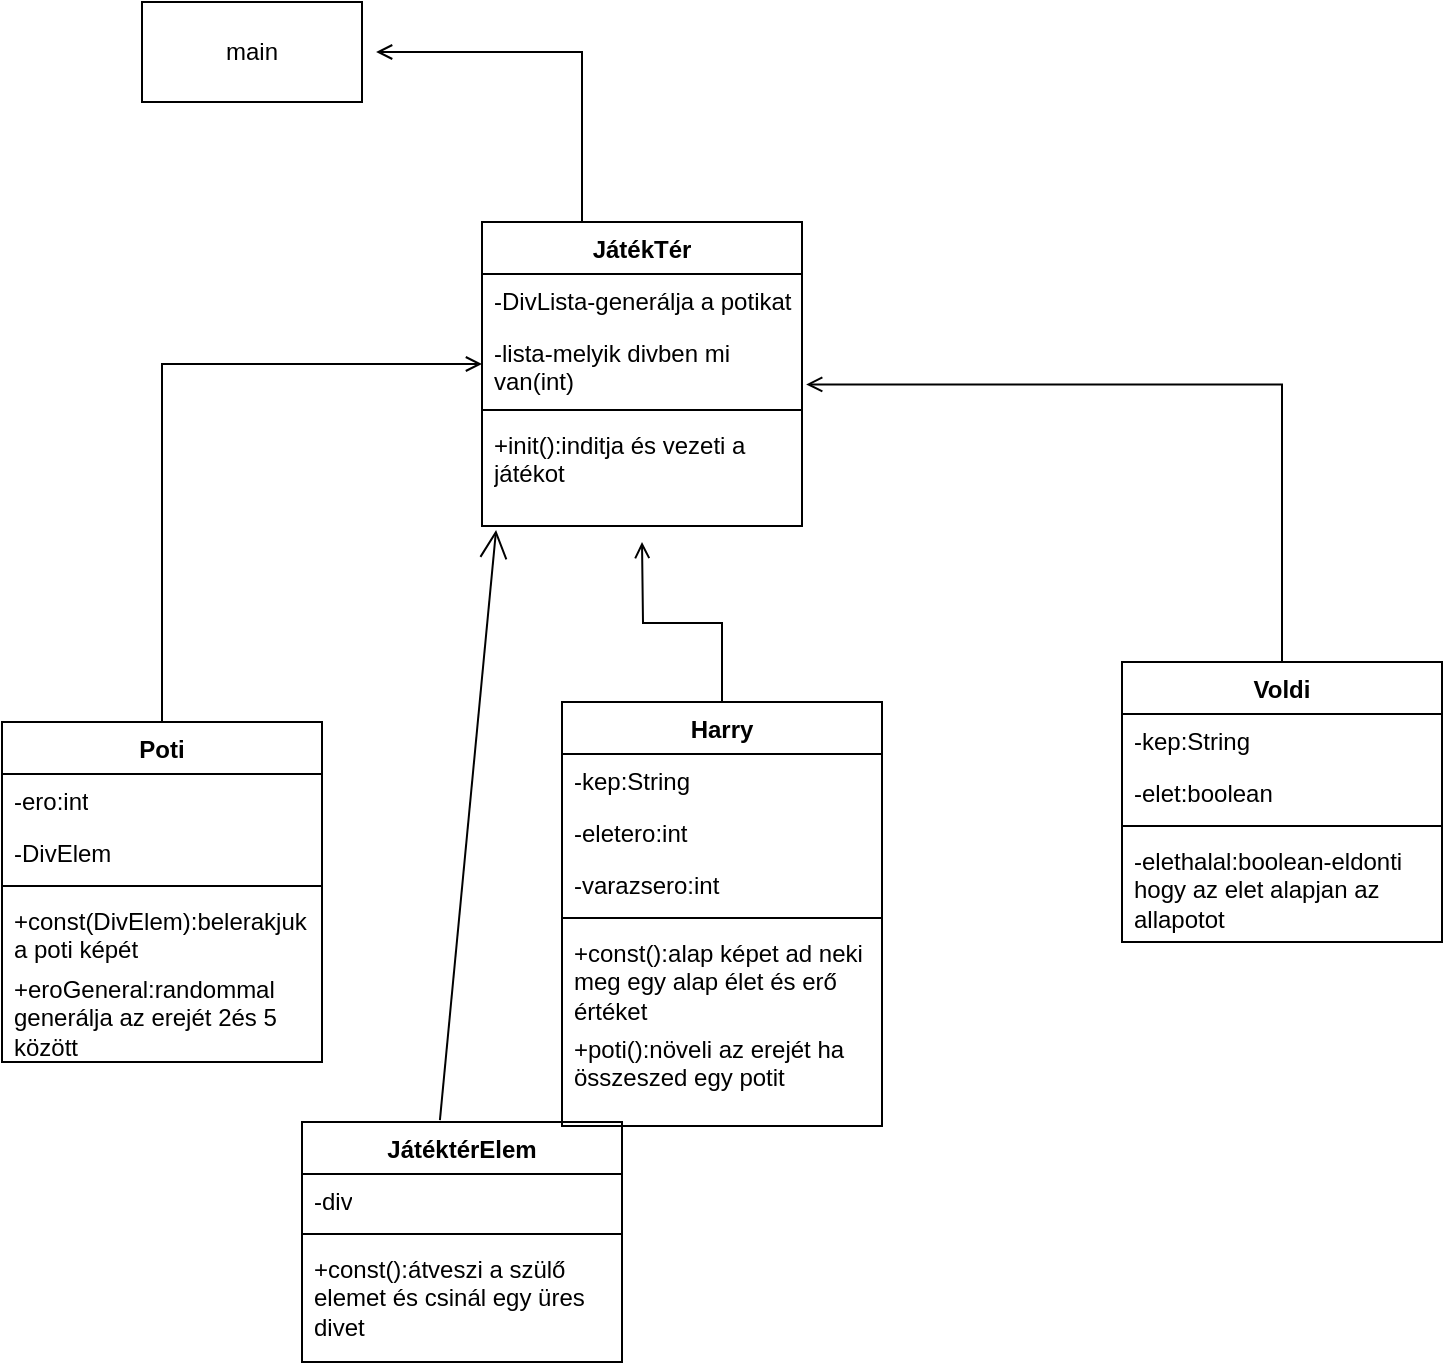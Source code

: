 <mxfile version="21.3.3" type="device">
  <diagram name="1 oldal" id="-4H2gEaOqsygQYLrhvxu">
    <mxGraphModel dx="1434" dy="796" grid="1" gridSize="10" guides="1" tooltips="1" connect="1" arrows="1" fold="1" page="1" pageScale="1" pageWidth="827" pageHeight="1169" math="0" shadow="0">
      <root>
        <mxCell id="0" />
        <mxCell id="1" parent="0" />
        <mxCell id="Nb7VNbKgehatqCMQzkD6-43" style="edgeStyle=orthogonalEdgeStyle;rounded=0;orthogonalLoop=1;jettySize=auto;html=1;entryX=1.064;entryY=0.5;entryDx=0;entryDy=0;entryPerimeter=0;endArrow=open;endFill=0;" parent="1" source="Nb7VNbKgehatqCMQzkD6-1" target="Nb7VNbKgehatqCMQzkD6-40" edge="1">
          <mxGeometry relative="1" as="geometry">
            <Array as="points">
              <mxPoint x="350" y="35" />
            </Array>
          </mxGeometry>
        </mxCell>
        <mxCell id="Nb7VNbKgehatqCMQzkD6-1" value="JátékTér" style="swimlane;fontStyle=1;align=center;verticalAlign=top;childLayout=stackLayout;horizontal=1;startSize=26;horizontalStack=0;resizeParent=1;resizeParentMax=0;resizeLast=0;collapsible=1;marginBottom=0;whiteSpace=wrap;html=1;" parent="1" vertex="1">
          <mxGeometry x="300" y="120" width="160" height="152" as="geometry" />
        </mxCell>
        <mxCell id="Nb7VNbKgehatqCMQzkD6-21" value="-DivLista-generálja a potikat" style="text;strokeColor=none;fillColor=none;align=left;verticalAlign=top;spacingLeft=4;spacingRight=4;overflow=hidden;rotatable=0;points=[[0,0.5],[1,0.5]];portConstraint=eastwest;whiteSpace=wrap;html=1;" parent="Nb7VNbKgehatqCMQzkD6-1" vertex="1">
          <mxGeometry y="26" width="160" height="26" as="geometry" />
        </mxCell>
        <mxCell id="Nb7VNbKgehatqCMQzkD6-2" value="-lista-melyik divben mi van(int)&lt;br&gt;" style="text;strokeColor=none;fillColor=none;align=left;verticalAlign=top;spacingLeft=4;spacingRight=4;overflow=hidden;rotatable=0;points=[[0,0.5],[1,0.5]];portConstraint=eastwest;whiteSpace=wrap;html=1;" parent="Nb7VNbKgehatqCMQzkD6-1" vertex="1">
          <mxGeometry y="52" width="160" height="38" as="geometry" />
        </mxCell>
        <mxCell id="Nb7VNbKgehatqCMQzkD6-3" value="" style="line;strokeWidth=1;fillColor=none;align=left;verticalAlign=middle;spacingTop=-1;spacingLeft=3;spacingRight=3;rotatable=0;labelPosition=right;points=[];portConstraint=eastwest;strokeColor=inherit;" parent="Nb7VNbKgehatqCMQzkD6-1" vertex="1">
          <mxGeometry y="90" width="160" height="8" as="geometry" />
        </mxCell>
        <mxCell id="Nb7VNbKgehatqCMQzkD6-4" value="+init():inditja és vezeti a játékot&lt;br&gt;" style="text;strokeColor=none;fillColor=none;align=left;verticalAlign=top;spacingLeft=4;spacingRight=4;overflow=hidden;rotatable=0;points=[[0,0.5],[1,0.5]];portConstraint=eastwest;whiteSpace=wrap;html=1;" parent="Nb7VNbKgehatqCMQzkD6-1" vertex="1">
          <mxGeometry y="98" width="160" height="54" as="geometry" />
        </mxCell>
        <mxCell id="Nb7VNbKgehatqCMQzkD6-39" style="edgeStyle=orthogonalEdgeStyle;rounded=0;orthogonalLoop=1;jettySize=auto;html=1;entryX=1.013;entryY=0.769;entryDx=0;entryDy=0;entryPerimeter=0;endArrow=open;endFill=0;" parent="1" source="Nb7VNbKgehatqCMQzkD6-5" target="Nb7VNbKgehatqCMQzkD6-2" edge="1">
          <mxGeometry relative="1" as="geometry" />
        </mxCell>
        <mxCell id="Nb7VNbKgehatqCMQzkD6-5" value="Voldi" style="swimlane;fontStyle=1;align=center;verticalAlign=top;childLayout=stackLayout;horizontal=1;startSize=26;horizontalStack=0;resizeParent=1;resizeParentMax=0;resizeLast=0;collapsible=1;marginBottom=0;whiteSpace=wrap;html=1;" parent="1" vertex="1">
          <mxGeometry x="620" y="340" width="160" height="140" as="geometry" />
        </mxCell>
        <mxCell id="Nb7VNbKgehatqCMQzkD6-25" value="-kep:String" style="text;strokeColor=none;fillColor=none;align=left;verticalAlign=top;spacingLeft=4;spacingRight=4;overflow=hidden;rotatable=0;points=[[0,0.5],[1,0.5]];portConstraint=eastwest;whiteSpace=wrap;html=1;" parent="Nb7VNbKgehatqCMQzkD6-5" vertex="1">
          <mxGeometry y="26" width="160" height="26" as="geometry" />
        </mxCell>
        <mxCell id="Nb7VNbKgehatqCMQzkD6-6" value="-elet:boolean" style="text;strokeColor=none;fillColor=none;align=left;verticalAlign=top;spacingLeft=4;spacingRight=4;overflow=hidden;rotatable=0;points=[[0,0.5],[1,0.5]];portConstraint=eastwest;whiteSpace=wrap;html=1;" parent="Nb7VNbKgehatqCMQzkD6-5" vertex="1">
          <mxGeometry y="52" width="160" height="26" as="geometry" />
        </mxCell>
        <mxCell id="Nb7VNbKgehatqCMQzkD6-7" value="" style="line;strokeWidth=1;fillColor=none;align=left;verticalAlign=middle;spacingTop=-1;spacingLeft=3;spacingRight=3;rotatable=0;labelPosition=right;points=[];portConstraint=eastwest;strokeColor=inherit;" parent="Nb7VNbKgehatqCMQzkD6-5" vertex="1">
          <mxGeometry y="78" width="160" height="8" as="geometry" />
        </mxCell>
        <mxCell id="Nb7VNbKgehatqCMQzkD6-8" value="-elethalal:boolean-eldonti hogy az elet alapjan az allapotot" style="text;strokeColor=none;fillColor=none;align=left;verticalAlign=top;spacingLeft=4;spacingRight=4;overflow=hidden;rotatable=0;points=[[0,0.5],[1,0.5]];portConstraint=eastwest;whiteSpace=wrap;html=1;" parent="Nb7VNbKgehatqCMQzkD6-5" vertex="1">
          <mxGeometry y="86" width="160" height="54" as="geometry" />
        </mxCell>
        <mxCell id="Nb7VNbKgehatqCMQzkD6-38" style="edgeStyle=orthogonalEdgeStyle;rounded=0;orthogonalLoop=1;jettySize=auto;html=1;entryX=0;entryY=0.5;entryDx=0;entryDy=0;endArrow=open;endFill=0;" parent="1" source="Nb7VNbKgehatqCMQzkD6-9" target="Nb7VNbKgehatqCMQzkD6-2" edge="1">
          <mxGeometry relative="1" as="geometry" />
        </mxCell>
        <mxCell id="Nb7VNbKgehatqCMQzkD6-9" value="Poti" style="swimlane;fontStyle=1;align=center;verticalAlign=top;childLayout=stackLayout;horizontal=1;startSize=26;horizontalStack=0;resizeParent=1;resizeParentMax=0;resizeLast=0;collapsible=1;marginBottom=0;whiteSpace=wrap;html=1;" parent="1" vertex="1">
          <mxGeometry x="60" y="370" width="160" height="170" as="geometry" />
        </mxCell>
        <mxCell id="Nb7VNbKgehatqCMQzkD6-10" value="-ero:int" style="text;strokeColor=none;fillColor=none;align=left;verticalAlign=top;spacingLeft=4;spacingRight=4;overflow=hidden;rotatable=0;points=[[0,0.5],[1,0.5]];portConstraint=eastwest;whiteSpace=wrap;html=1;" parent="Nb7VNbKgehatqCMQzkD6-9" vertex="1">
          <mxGeometry y="26" width="160" height="26" as="geometry" />
        </mxCell>
        <mxCell id="Nb7VNbKgehatqCMQzkD6-23" value="-DivElem" style="text;strokeColor=none;fillColor=none;align=left;verticalAlign=top;spacingLeft=4;spacingRight=4;overflow=hidden;rotatable=0;points=[[0,0.5],[1,0.5]];portConstraint=eastwest;whiteSpace=wrap;html=1;" parent="Nb7VNbKgehatqCMQzkD6-9" vertex="1">
          <mxGeometry y="52" width="160" height="26" as="geometry" />
        </mxCell>
        <mxCell id="Nb7VNbKgehatqCMQzkD6-11" value="" style="line;strokeWidth=1;fillColor=none;align=left;verticalAlign=middle;spacingTop=-1;spacingLeft=3;spacingRight=3;rotatable=0;labelPosition=right;points=[];portConstraint=eastwest;strokeColor=inherit;" parent="Nb7VNbKgehatqCMQzkD6-9" vertex="1">
          <mxGeometry y="78" width="160" height="8" as="geometry" />
        </mxCell>
        <mxCell id="Nb7VNbKgehatqCMQzkD6-12" value="+const(DivElem):belerakjuk a poti képét" style="text;strokeColor=none;fillColor=none;align=left;verticalAlign=top;spacingLeft=4;spacingRight=4;overflow=hidden;rotatable=0;points=[[0,0.5],[1,0.5]];portConstraint=eastwest;whiteSpace=wrap;html=1;" parent="Nb7VNbKgehatqCMQzkD6-9" vertex="1">
          <mxGeometry y="86" width="160" height="34" as="geometry" />
        </mxCell>
        <mxCell id="Nb7VNbKgehatqCMQzkD6-24" value="+eroGeneral:randommal generálja az erejét 2és 5 között" style="text;strokeColor=none;fillColor=none;align=left;verticalAlign=top;spacingLeft=4;spacingRight=4;overflow=hidden;rotatable=0;points=[[0,0.5],[1,0.5]];portConstraint=eastwest;whiteSpace=wrap;html=1;" parent="Nb7VNbKgehatqCMQzkD6-9" vertex="1">
          <mxGeometry y="120" width="160" height="50" as="geometry" />
        </mxCell>
        <mxCell id="Nb7VNbKgehatqCMQzkD6-17" value="JátéktérElem" style="swimlane;fontStyle=1;align=center;verticalAlign=top;childLayout=stackLayout;horizontal=1;startSize=26;horizontalStack=0;resizeParent=1;resizeParentMax=0;resizeLast=0;collapsible=1;marginBottom=0;whiteSpace=wrap;html=1;" parent="1" vertex="1">
          <mxGeometry x="210" y="570" width="160" height="120" as="geometry" />
        </mxCell>
        <mxCell id="Nb7VNbKgehatqCMQzkD6-18" value="-div" style="text;strokeColor=none;fillColor=none;align=left;verticalAlign=top;spacingLeft=4;spacingRight=4;overflow=hidden;rotatable=0;points=[[0,0.5],[1,0.5]];portConstraint=eastwest;whiteSpace=wrap;html=1;" parent="Nb7VNbKgehatqCMQzkD6-17" vertex="1">
          <mxGeometry y="26" width="160" height="26" as="geometry" />
        </mxCell>
        <mxCell id="Nb7VNbKgehatqCMQzkD6-19" value="" style="line;strokeWidth=1;fillColor=none;align=left;verticalAlign=middle;spacingTop=-1;spacingLeft=3;spacingRight=3;rotatable=0;labelPosition=right;points=[];portConstraint=eastwest;strokeColor=inherit;" parent="Nb7VNbKgehatqCMQzkD6-17" vertex="1">
          <mxGeometry y="52" width="160" height="8" as="geometry" />
        </mxCell>
        <mxCell id="Nb7VNbKgehatqCMQzkD6-20" value="+const():átveszi a szülő elemet és csinál egy üres divet" style="text;strokeColor=none;fillColor=none;align=left;verticalAlign=top;spacingLeft=4;spacingRight=4;overflow=hidden;rotatable=0;points=[[0,0.5],[1,0.5]];portConstraint=eastwest;whiteSpace=wrap;html=1;" parent="Nb7VNbKgehatqCMQzkD6-17" vertex="1">
          <mxGeometry y="60" width="160" height="60" as="geometry" />
        </mxCell>
        <mxCell id="Nb7VNbKgehatqCMQzkD6-31" value="" style="endArrow=open;endFill=1;endSize=12;html=1;rounded=0;exitX=0.431;exitY=-0.008;exitDx=0;exitDy=0;exitPerimeter=0;entryX=0.044;entryY=1.037;entryDx=0;entryDy=0;entryPerimeter=0;" parent="1" source="Nb7VNbKgehatqCMQzkD6-17" target="Nb7VNbKgehatqCMQzkD6-4" edge="1">
          <mxGeometry width="160" relative="1" as="geometry">
            <mxPoint x="280" y="400" as="sourcePoint" />
            <mxPoint x="290" y="330" as="targetPoint" />
          </mxGeometry>
        </mxCell>
        <mxCell id="Nb7VNbKgehatqCMQzkD6-34" style="edgeStyle=orthogonalEdgeStyle;rounded=0;orthogonalLoop=1;jettySize=auto;html=1;endArrow=open;endFill=0;" parent="1" source="Nb7VNbKgehatqCMQzkD6-13" edge="1">
          <mxGeometry relative="1" as="geometry">
            <mxPoint x="380" y="280" as="targetPoint" />
          </mxGeometry>
        </mxCell>
        <mxCell id="Nb7VNbKgehatqCMQzkD6-13" value="Harry" style="swimlane;fontStyle=1;align=center;verticalAlign=top;childLayout=stackLayout;horizontal=1;startSize=26;horizontalStack=0;resizeParent=1;resizeParentMax=0;resizeLast=0;collapsible=1;marginBottom=0;whiteSpace=wrap;html=1;" parent="1" vertex="1">
          <mxGeometry x="340" y="360" width="160" height="212" as="geometry" />
        </mxCell>
        <mxCell id="Nb7VNbKgehatqCMQzkD6-27" value="-kep:String" style="text;strokeColor=none;fillColor=none;align=left;verticalAlign=top;spacingLeft=4;spacingRight=4;overflow=hidden;rotatable=0;points=[[0,0.5],[1,0.5]];portConstraint=eastwest;whiteSpace=wrap;html=1;" parent="Nb7VNbKgehatqCMQzkD6-13" vertex="1">
          <mxGeometry y="26" width="160" height="26" as="geometry" />
        </mxCell>
        <mxCell id="Nb7VNbKgehatqCMQzkD6-14" value="-eletero:int" style="text;strokeColor=none;fillColor=none;align=left;verticalAlign=top;spacingLeft=4;spacingRight=4;overflow=hidden;rotatable=0;points=[[0,0.5],[1,0.5]];portConstraint=eastwest;whiteSpace=wrap;html=1;" parent="Nb7VNbKgehatqCMQzkD6-13" vertex="1">
          <mxGeometry y="52" width="160" height="26" as="geometry" />
        </mxCell>
        <mxCell id="Nb7VNbKgehatqCMQzkD6-26" value="-varazsero:int" style="text;strokeColor=none;fillColor=none;align=left;verticalAlign=top;spacingLeft=4;spacingRight=4;overflow=hidden;rotatable=0;points=[[0,0.5],[1,0.5]];portConstraint=eastwest;whiteSpace=wrap;html=1;" parent="Nb7VNbKgehatqCMQzkD6-13" vertex="1">
          <mxGeometry y="78" width="160" height="26" as="geometry" />
        </mxCell>
        <mxCell id="Nb7VNbKgehatqCMQzkD6-15" value="" style="line;strokeWidth=1;fillColor=none;align=left;verticalAlign=middle;spacingTop=-1;spacingLeft=3;spacingRight=3;rotatable=0;labelPosition=right;points=[];portConstraint=eastwest;strokeColor=inherit;" parent="Nb7VNbKgehatqCMQzkD6-13" vertex="1">
          <mxGeometry y="104" width="160" height="8" as="geometry" />
        </mxCell>
        <mxCell id="Nb7VNbKgehatqCMQzkD6-16" value="+const():alap képet ad neki meg egy alap élet és erő értéket" style="text;strokeColor=none;fillColor=none;align=left;verticalAlign=top;spacingLeft=4;spacingRight=4;overflow=hidden;rotatable=0;points=[[0,0.5],[1,0.5]];portConstraint=eastwest;whiteSpace=wrap;html=1;" parent="Nb7VNbKgehatqCMQzkD6-13" vertex="1">
          <mxGeometry y="112" width="160" height="48" as="geometry" />
        </mxCell>
        <mxCell id="Nb7VNbKgehatqCMQzkD6-28" value="+poti():növeli az erejét ha összeszed egy potit" style="text;strokeColor=none;fillColor=none;align=left;verticalAlign=top;spacingLeft=4;spacingRight=4;overflow=hidden;rotatable=0;points=[[0,0.5],[1,0.5]];portConstraint=eastwest;whiteSpace=wrap;html=1;" parent="Nb7VNbKgehatqCMQzkD6-13" vertex="1">
          <mxGeometry y="160" width="160" height="52" as="geometry" />
        </mxCell>
        <mxCell id="Nb7VNbKgehatqCMQzkD6-40" value="main" style="html=1;whiteSpace=wrap;" parent="1" vertex="1">
          <mxGeometry x="130" y="10" width="110" height="50" as="geometry" />
        </mxCell>
      </root>
    </mxGraphModel>
  </diagram>
</mxfile>

